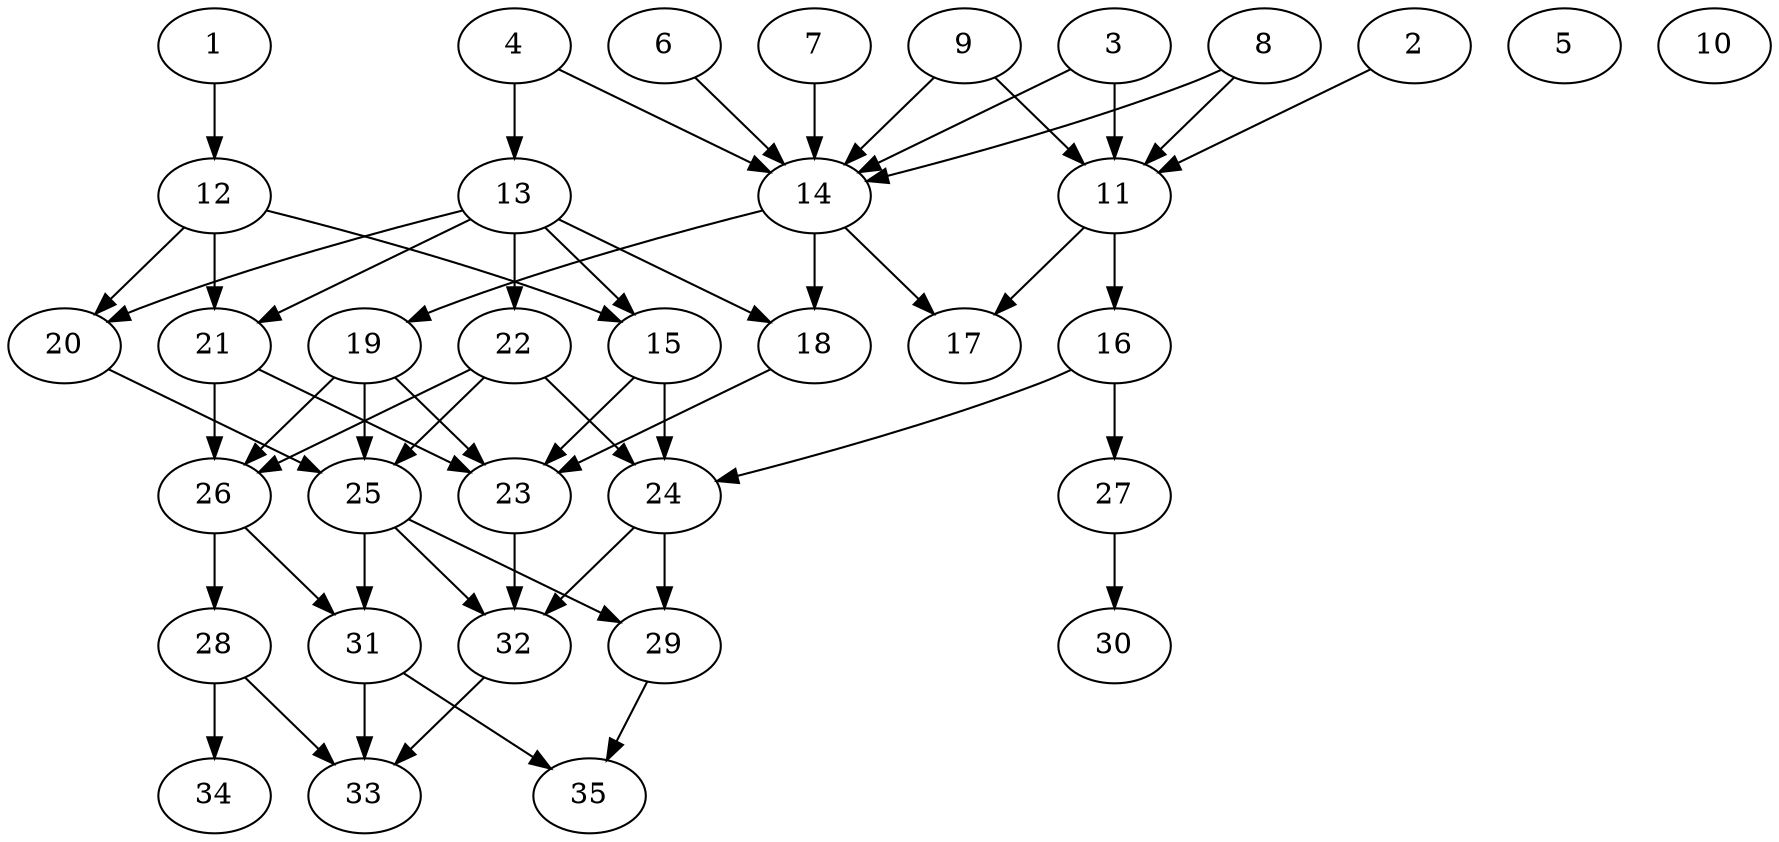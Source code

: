 // DAG (tier=2-normal, mode=compute, n=35, ccr=0.387, fat=0.566, density=0.530, regular=0.551, jump=0.186, mindata=524288, maxdata=8388608)
// DAG automatically generated by daggen at Sun Aug 24 16:33:33 2025
// /home/ermia/Project/Environments/daggen/bin/daggen --dot --ccr 0.387 --fat 0.566 --regular 0.551 --density 0.530 --jump 0.186 --mindata 524288 --maxdata 8388608 -n 35 
digraph G {
  1 [size="2840314364861349888", alpha="0.14", expect_size="1420157182430674944"]
  1 -> 12 [size ="16044798246912"]
  2 [size="87896043668648230912", alpha="0.09", expect_size="43948021834324115456"]
  2 -> 11 [size ="158150124634112"]
  3 [size="247332560466608128000", alpha="0.01", expect_size="123666280233304064000"]
  3 -> 11 [size ="315217883955200"]
  3 -> 14 [size ="315217883955200"]
  4 [size="5604795489558736", alpha="0.06", expect_size="2802397744779368"]
  4 -> 13 [size ="377014376726528"]
  4 -> 14 [size ="377014376726528"]
  5 [size="140872458215394", alpha="0.12", expect_size="70436229107697"]
  6 [size="11968364091317270", alpha="0.13", expect_size="5984182045658635"]
  6 -> 14 [size ="321211074609152"]
  7 [size="501747287928602624", alpha="0.15", expect_size="250873643964301312"]
  7 -> 14 [size ="5051418411008"]
  8 [size="1875295589027099", alpha="0.03", expect_size="937647794513549"]
  8 -> 11 [size ="4999476150272"]
  8 -> 14 [size ="4999476150272"]
  9 [size="21643405703599116", alpha="0.06", expect_size="10821702851799558"]
  9 -> 11 [size ="356493702463488"]
  9 -> 14 [size ="356493702463488"]
  10 [size="558301384999859648", alpha="0.13", expect_size="279150692499929824"]
  11 [size="145180655889548672", alpha="0.03", expect_size="72590327944774336"]
  11 -> 16 [size ="86652609363968"]
  11 -> 17 [size ="86652609363968"]
  12 [size="297902253759186624", alpha="0.14", expect_size="148951126879593312"]
  12 -> 15 [size ="269019043069952"]
  12 -> 20 [size ="269019043069952"]
  12 -> 21 [size ="269019043069952"]
  13 [size="8225273214502513", alpha="0.15", expect_size="4112636607251256"]
  13 -> 15 [size ="3609920012288"]
  13 -> 18 [size ="3609920012288"]
  13 -> 20 [size ="3609920012288"]
  13 -> 21 [size ="3609920012288"]
  13 -> 22 [size ="3609920012288"]
  14 [size="1096232804038694", alpha="0.09", expect_size="548116402019347"]
  14 -> 17 [size ="122345842802688"]
  14 -> 18 [size ="122345842802688"]
  14 -> 19 [size ="122345842802688"]
  15 [size="4960298250785742", alpha="0.16", expect_size="2480149125392871"]
  15 -> 23 [size ="325063802880000"]
  15 -> 24 [size ="325063802880000"]
  16 [size="35498641905088768", alpha="0.19", expect_size="17749320952544384"]
  16 -> 24 [size ="24903503839232"]
  16 -> 27 [size ="24903503839232"]
  17 [size="5852583722503019", alpha="0.06", expect_size="2926291861251509"]
  18 [size="37807525538576776", alpha="0.09", expect_size="18903762769288388"]
  18 -> 23 [size ="15130104430592"]
  19 [size="307205718911247744", alpha="0.03", expect_size="153602859455623872"]
  19 -> 23 [size ="158514567708672"]
  19 -> 25 [size ="158514567708672"]
  19 -> 26 [size ="158514567708672"]
  20 [size="6263543833053787", alpha="0.19", expect_size="3131771916526893"]
  20 -> 25 [size ="499170796371968"]
  21 [size="572534644346135248896", alpha="0.08", expect_size="286267322173067624448"]
  21 -> 23 [size ="551600309403648"]
  21 -> 26 [size ="551600309403648"]
  22 [size="335423090134062", alpha="0.18", expect_size="167711545067031"]
  22 -> 24 [size ="22096675602432"]
  22 -> 25 [size ="22096675602432"]
  22 -> 26 [size ="22096675602432"]
  23 [size="16616669572719706112", alpha="0.08", expect_size="8308334786359853056"]
  23 -> 32 [size ="52093792550912"]
  24 [size="386540084657953600", alpha="0.20", expect_size="193270042328976800"]
  24 -> 29 [size ="210807136714752"]
  24 -> 32 [size ="210807136714752"]
  25 [size="3827029906651780", alpha="0.10", expect_size="1913514953325890"]
  25 -> 29 [size ="95042559541248"]
  25 -> 31 [size ="95042559541248"]
  25 -> 32 [size ="95042559541248"]
  26 [size="102012003291368521728", alpha="0.01", expect_size="51006001645684260864"]
  26 -> 28 [size ="174658947121152"]
  26 -> 31 [size ="174658947121152"]
  27 [size="18000533884979258", alpha="0.17", expect_size="9000266942489629"]
  27 -> 30 [size ="458243490971648"]
  28 [size="171434844356608000000", alpha="0.13", expect_size="85717422178304000000"]
  28 -> 33 [size ="246881976320000"]
  28 -> 34 [size ="246881976320000"]
  29 [size="1051099432839232", alpha="0.06", expect_size="525549716419616"]
  29 -> 35 [size ="28990031003648"]
  30 [size="166366288152063115264", alpha="0.18", expect_size="83183144076031557632"]
  31 [size="764635129019629568", alpha="0.13", expect_size="382317564509814784"]
  31 -> 33 [size ="6689487060992"]
  31 -> 35 [size ="6689487060992"]
  32 [size="73841032685579927552", alpha="0.17", expect_size="36920516342789963776"]
  32 -> 33 [size ="140806216220672"]
  33 [size="118309129435820736", alpha="0.15", expect_size="59154564717910368"]
  34 [size="9142544506145472512", alpha="0.02", expect_size="4571272253072736256"]
  35 [size="24508808969886396", alpha="0.09", expect_size="12254404484943198"]
}
